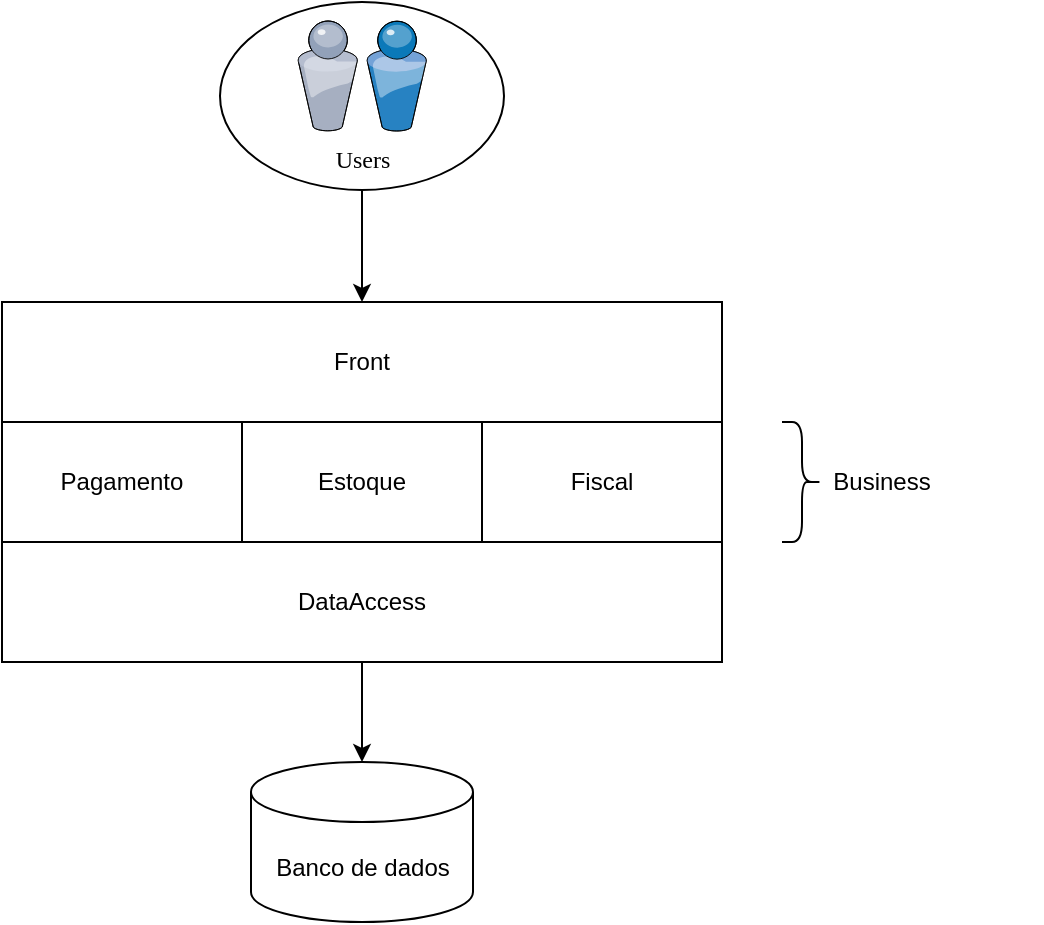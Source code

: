 <mxfile version="20.4.1" type="github" pages="3"><diagram name="monolitico" id="822b0af5-4adb-64df-f703-e8dfc1f81529"><mxGraphModel dx="1650" dy="908" grid="1" gridSize="10" guides="1" tooltips="1" connect="1" arrows="1" fold="1" page="1" pageScale="1" pageWidth="1100" pageHeight="850" background="none" math="0" shadow="0"><root><mxCell id="0"/><mxCell id="1" parent="0"/><mxCell id="DU-7oSo7lciDp_rNlrZh-6" value="" style="rounded=0;whiteSpace=wrap;html=1;" vertex="1" parent="1"><mxGeometry x="160" y="490" width="360" height="180" as="geometry"/></mxCell><mxCell id="DU-7oSo7lciDp_rNlrZh-8" style="edgeStyle=orthogonalEdgeStyle;rounded=0;orthogonalLoop=1;jettySize=auto;html=1;entryX=0.5;entryY=0;entryDx=0;entryDy=0;" edge="1" parent="1" source="Tq6B38yMXZ42gx-AGvE0-1" target="DU-7oSo7lciDp_rNlrZh-6"><mxGeometry relative="1" as="geometry"/></mxCell><mxCell id="Tq6B38yMXZ42gx-AGvE0-1" value="" style="ellipse;whiteSpace=wrap;html=1;rounded=0;shadow=0;comic=0;strokeWidth=1;fontFamily=Verdana;" vertex="1" parent="1"><mxGeometry x="269" y="340" width="142" height="94" as="geometry"/></mxCell><mxCell id="7d933b09d9755ecc-6" value="Users" style="verticalLabelPosition=bottom;aspect=fixed;html=1;verticalAlign=top;strokeColor=none;shape=mxgraph.citrix.users;rounded=0;shadow=0;comic=0;fontFamily=Verdana;" parent="1" vertex="1"><mxGeometry x="307.75" y="349.5" width="64.5" height="55" as="geometry"/></mxCell><mxCell id="DU-7oSo7lciDp_rNlrZh-2" value="Pagamento" style="rounded=0;whiteSpace=wrap;html=1;" vertex="1" parent="1"><mxGeometry x="160" y="550" width="120" height="60" as="geometry"/></mxCell><mxCell id="DU-7oSo7lciDp_rNlrZh-3" value="Estoque" style="rounded=0;whiteSpace=wrap;html=1;" vertex="1" parent="1"><mxGeometry x="280" y="550" width="120" height="60" as="geometry"/></mxCell><mxCell id="DU-7oSo7lciDp_rNlrZh-4" value="Fiscal" style="rounded=0;whiteSpace=wrap;html=1;" vertex="1" parent="1"><mxGeometry x="400" y="550" width="120" height="60" as="geometry"/></mxCell><mxCell id="DU-7oSo7lciDp_rNlrZh-5" value="Banco de dados" style="shape=cylinder3;whiteSpace=wrap;html=1;boundedLbl=1;backgroundOutline=1;size=15;" vertex="1" parent="1"><mxGeometry x="284.5" y="720" width="111" height="80" as="geometry"/></mxCell><mxCell id="DU-7oSo7lciDp_rNlrZh-9" value="&lt;div&gt;Front&lt;/div&gt;" style="rounded=0;whiteSpace=wrap;html=1;" vertex="1" parent="1"><mxGeometry x="160" y="490" width="360" height="60" as="geometry"/></mxCell><mxCell id="DU-7oSo7lciDp_rNlrZh-10" value="" style="shape=curlyBracket;whiteSpace=wrap;html=1;rounded=1;flipH=1;" vertex="1" parent="1"><mxGeometry x="550" y="550" width="20" height="60" as="geometry"/></mxCell><mxCell id="DU-7oSo7lciDp_rNlrZh-11" value="Business" style="text;html=1;strokeColor=none;fillColor=none;align=center;verticalAlign=middle;whiteSpace=wrap;rounded=0;" vertex="1" parent="1"><mxGeometry x="520" y="535" width="160" height="90" as="geometry"/></mxCell><mxCell id="DU-7oSo7lciDp_rNlrZh-15" style="edgeStyle=orthogonalEdgeStyle;rounded=0;orthogonalLoop=1;jettySize=auto;html=1;" edge="1" parent="1" source="DU-7oSo7lciDp_rNlrZh-12" target="DU-7oSo7lciDp_rNlrZh-5"><mxGeometry relative="1" as="geometry"/></mxCell><mxCell id="DU-7oSo7lciDp_rNlrZh-12" value="DataAccess" style="rounded=0;whiteSpace=wrap;html=1;" vertex="1" parent="1"><mxGeometry x="160" y="610" width="360" height="60" as="geometry"/></mxCell></root></mxGraphModel></diagram><diagram id="UDHos4L8_IiGojDZjWKc" name="caracteristicas-monolito"><mxGraphModel dx="1650" dy="908" grid="1" gridSize="10" guides="1" tooltips="1" connect="1" arrows="1" fold="1" page="1" pageScale="1" pageWidth="827" pageHeight="1169" math="0" shadow="0"><root><mxCell id="0"/><mxCell id="1" parent="0"/><mxCell id="yAgWFJtnnF4Q15eyhrWb-1" value="Alto acoplamento&#xA;Dificuldade em escalabilidade&#xA;Limitação em agregar tecnologias&#xA;" style="text;strokeColor=none;fillColor=none;align=left;verticalAlign=middle;spacingLeft=4;spacingRight=4;overflow=hidden;points=[[0,0.5],[1,0.5]];portConstraint=eastwest;rotatable=0;spacingTop=1;perimeterSpacing=0;spacing=3;" vertex="1" parent="1"><mxGeometry x="170" y="70" width="230" height="130" as="geometry"/></mxCell><mxCell id="yAgWFJtnnF4Q15eyhrWb-2" value="Simplicidade da arquitetura&#xA;Única tecnologia - pode ser positivo&#xA;Fluxo de publicação simples&#xA;Desenvolvimento rápido - ideal para casos simples&#xA;" style="text;strokeColor=none;fillColor=none;align=left;verticalAlign=middle;spacingLeft=4;spacingRight=4;overflow=hidden;points=[[0,0.5],[1,0.5]];portConstraint=eastwest;rotatable=0;spacingTop=1;" vertex="1" parent="1"><mxGeometry x="160" y="165" width="310" height="180" as="geometry"/></mxCell><mxCell id="yAgWFJtnnF4Q15eyhrWb-3" value="POC&#xA;MVP - para testar a ideia do negócio" style="text;strokeColor=none;fillColor=none;align=left;verticalAlign=middle;spacingLeft=4;spacingRight=4;overflow=hidden;points=[[0,0.5],[1,0.5]];portConstraint=eastwest;rotatable=0;spacingTop=1;" vertex="1" parent="1"><mxGeometry x="160" y="315" width="310" height="180" as="geometry"/></mxCell></root></mxGraphModel></diagram><diagram name="Cópia do comunicacao-entre-sistemas" id="TWuoeW5LSaD8PCZZovDy"><mxGraphModel dx="1650" dy="908" grid="1" gridSize="10" guides="1" tooltips="1" connect="1" arrows="1" fold="1" page="1" pageScale="1" pageWidth="1100" pageHeight="850" background="none" math="0" shadow="0"><root><mxCell id="8xeTrn1EE1athfbSr_KY-0"/><mxCell id="8xeTrn1EE1athfbSr_KY-1" parent="8xeTrn1EE1athfbSr_KY-0"/><mxCell id="8xeTrn1EE1athfbSr_KY-2" style="edgeStyle=orthogonalEdgeStyle;rounded=0;orthogonalLoop=1;jettySize=auto;html=1;entryX=0;entryY=0.5;entryDx=0;entryDy=0;" edge="1" parent="8xeTrn1EE1athfbSr_KY-1" source="8xeTrn1EE1athfbSr_KY-5" target="8xeTrn1EE1athfbSr_KY-9"><mxGeometry relative="1" as="geometry"><Array as="points"><mxPoint x="441" y="217"/></Array></mxGeometry></mxCell><mxCell id="8xeTrn1EE1athfbSr_KY-3" style="edgeStyle=orthogonalEdgeStyle;rounded=0;orthogonalLoop=1;jettySize=auto;html=1;entryX=-0.014;entryY=0.606;entryDx=0;entryDy=0;entryPerimeter=0;" edge="1" parent="8xeTrn1EE1athfbSr_KY-1" source="8xeTrn1EE1athfbSr_KY-5" target="8xeTrn1EE1athfbSr_KY-10"><mxGeometry relative="1" as="geometry"><mxPoint x="610" y="300" as="targetPoint"/><Array as="points"/></mxGeometry></mxCell><mxCell id="8xeTrn1EE1athfbSr_KY-4" style="edgeStyle=orthogonalEdgeStyle;rounded=0;orthogonalLoop=1;jettySize=auto;html=1;entryX=0;entryY=0.691;entryDx=0;entryDy=0;entryPerimeter=0;" edge="1" parent="8xeTrn1EE1athfbSr_KY-1" source="8xeTrn1EE1athfbSr_KY-5" target="8xeTrn1EE1athfbSr_KY-11"><mxGeometry relative="1" as="geometry"><Array as="points"><mxPoint x="450" y="490"/></Array></mxGeometry></mxCell><mxCell id="8xeTrn1EE1athfbSr_KY-5" value="E-commerce" style="ellipse;whiteSpace=wrap;html=1;rounded=0;shadow=0;comic=0;strokeWidth=1;fontFamily=Verdana;" vertex="1" parent="8xeTrn1EE1athfbSr_KY-1"><mxGeometry x="370" y="300" width="142" height="94" as="geometry"/></mxCell><mxCell id="8xeTrn1EE1athfbSr_KY-6" style="edgeStyle=orthogonalEdgeStyle;rounded=0;orthogonalLoop=1;jettySize=auto;html=1;entryX=0;entryY=0.5;entryDx=0;entryDy=0;" edge="1" parent="8xeTrn1EE1athfbSr_KY-1" source="8xeTrn1EE1athfbSr_KY-7" target="8xeTrn1EE1athfbSr_KY-5"><mxGeometry relative="1" as="geometry"/></mxCell><mxCell id="8xeTrn1EE1athfbSr_KY-7" value="" style="ellipse;whiteSpace=wrap;html=1;rounded=0;shadow=0;comic=0;strokeWidth=1;fontFamily=Verdana;" vertex="1" parent="8xeTrn1EE1athfbSr_KY-1"><mxGeometry x="151.25" y="300" width="142" height="94" as="geometry"/></mxCell><mxCell id="8xeTrn1EE1athfbSr_KY-8" value="Users" style="verticalLabelPosition=bottom;aspect=fixed;html=1;verticalAlign=top;strokeColor=none;shape=mxgraph.citrix.users;rounded=0;shadow=0;comic=0;fontFamily=Verdana;" vertex="1" parent="8xeTrn1EE1athfbSr_KY-1"><mxGeometry x="190" y="309.5" width="64.5" height="55" as="geometry"/></mxCell><mxCell id="Qk8PPofMRBlizyV4ewjE-1" style="edgeStyle=orthogonalEdgeStyle;rounded=0;orthogonalLoop=1;jettySize=auto;html=1;" edge="1" parent="8xeTrn1EE1athfbSr_KY-1" source="8xeTrn1EE1athfbSr_KY-9"><mxGeometry relative="1" as="geometry"><mxPoint x="850" y="217" as="targetPoint"/></mxGeometry></mxCell><mxCell id="8xeTrn1EE1athfbSr_KY-9" value="Pagamento /&lt;br&gt;Integração" style="ellipse;whiteSpace=wrap;html=1;rounded=0;shadow=0;comic=0;strokeWidth=1;fontFamily=Verdana;" vertex="1" parent="8xeTrn1EE1athfbSr_KY-1"><mxGeometry x="650" y="170" width="142" height="94" as="geometry"/></mxCell><mxCell id="8xeTrn1EE1athfbSr_KY-10" value="Estoque" style="ellipse;whiteSpace=wrap;html=1;rounded=0;shadow=0;comic=0;strokeWidth=1;fontFamily=Verdana;" vertex="1" parent="8xeTrn1EE1athfbSr_KY-1"><mxGeometry x="660" y="290" width="142" height="94" as="geometry"/></mxCell><mxCell id="8xeTrn1EE1athfbSr_KY-11" value="Fiscal" style="ellipse;whiteSpace=wrap;html=1;rounded=0;shadow=0;comic=0;strokeWidth=1;fontFamily=Verdana;" vertex="1" parent="8xeTrn1EE1athfbSr_KY-1"><mxGeometry x="650" y="425" width="142" height="94" as="geometry"/></mxCell><mxCell id="Qk8PPofMRBlizyV4ewjE-0" value="" style="shape=cylinder3;whiteSpace=wrap;html=1;boundedLbl=1;backgroundOutline=1;size=15;" vertex="1" parent="8xeTrn1EE1athfbSr_KY-1"><mxGeometry x="860" y="170" width="60" height="80" as="geometry"/></mxCell><mxCell id="Qk8PPofMRBlizyV4ewjE-3" style="edgeStyle=orthogonalEdgeStyle;rounded=0;orthogonalLoop=1;jettySize=auto;html=1;" edge="1" parent="8xeTrn1EE1athfbSr_KY-1"><mxGeometry relative="1" as="geometry"><mxPoint x="868" y="344" as="targetPoint"/><mxPoint x="810" y="344" as="sourcePoint"/></mxGeometry></mxCell><mxCell id="Qk8PPofMRBlizyV4ewjE-4" value="" style="shape=cylinder3;whiteSpace=wrap;html=1;boundedLbl=1;backgroundOutline=1;size=15;" vertex="1" parent="8xeTrn1EE1athfbSr_KY-1"><mxGeometry x="878" y="297" width="60" height="80" as="geometry"/></mxCell><mxCell id="Qk8PPofMRBlizyV4ewjE-5" style="edgeStyle=orthogonalEdgeStyle;rounded=0;orthogonalLoop=1;jettySize=auto;html=1;" edge="1" parent="8xeTrn1EE1athfbSr_KY-1"><mxGeometry relative="1" as="geometry"><mxPoint x="860" y="472" as="targetPoint"/><mxPoint x="802" y="472" as="sourcePoint"/></mxGeometry></mxCell><mxCell id="Qk8PPofMRBlizyV4ewjE-6" value="" style="shape=cylinder3;whiteSpace=wrap;html=1;boundedLbl=1;backgroundOutline=1;size=15;" vertex="1" parent="8xeTrn1EE1athfbSr_KY-1"><mxGeometry x="870" y="425" width="60" height="80" as="geometry"/></mxCell></root></mxGraphModel></diagram></mxfile>